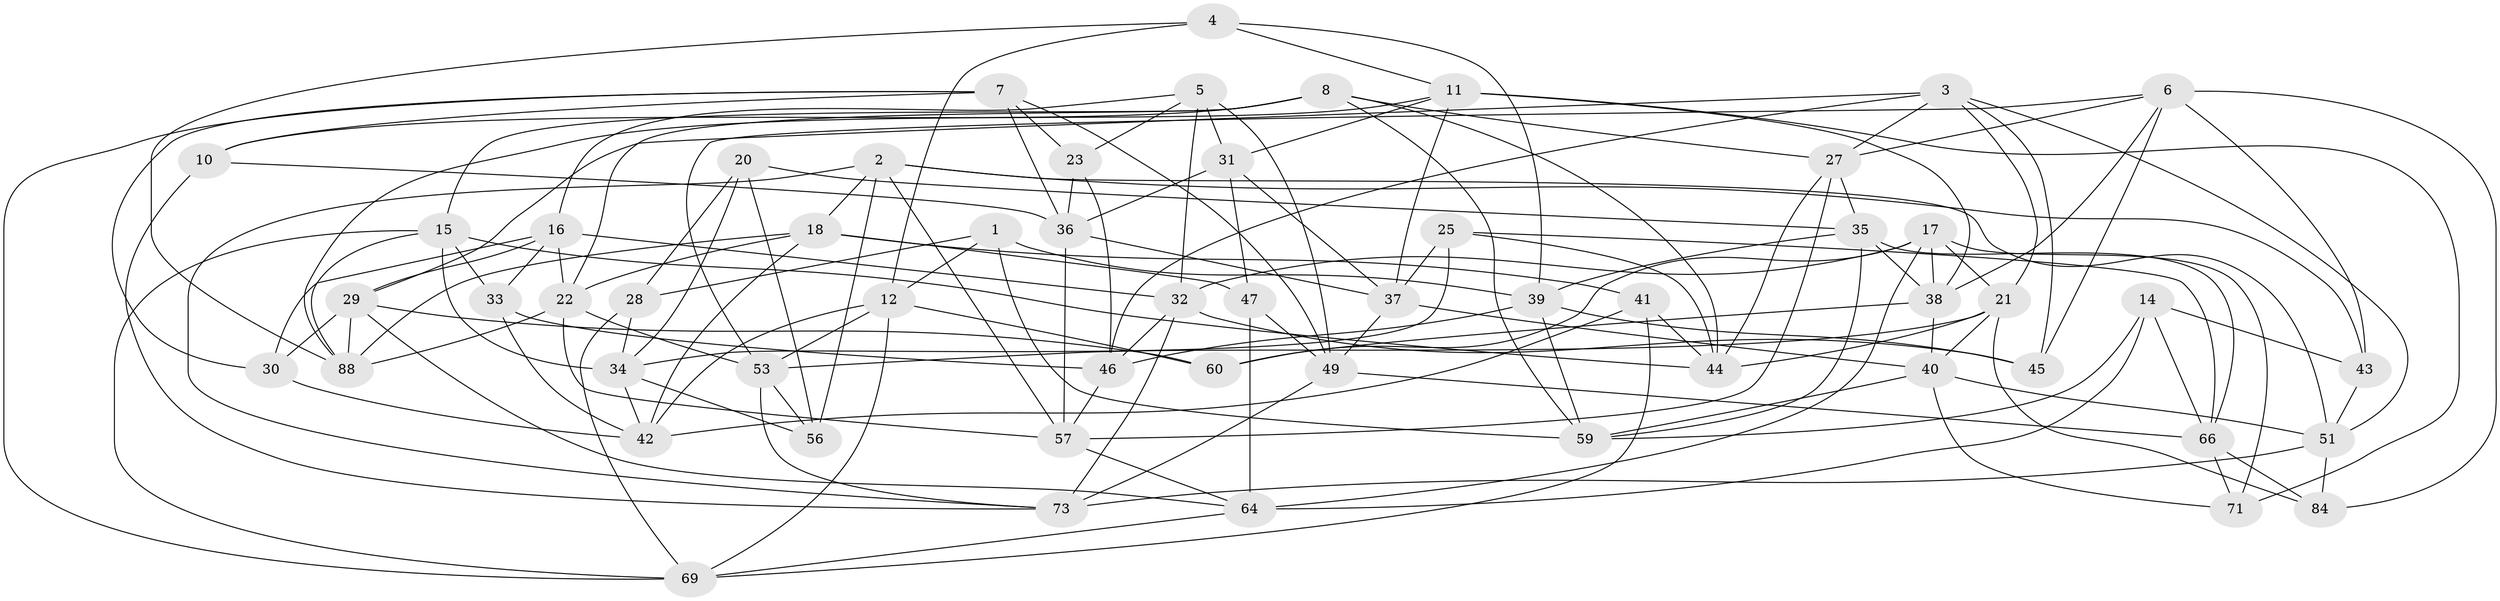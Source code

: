 // Generated by graph-tools (version 1.1) at 2025/52/02/27/25 19:52:33]
// undirected, 56 vertices, 149 edges
graph export_dot {
graph [start="1"]
  node [color=gray90,style=filled];
  1;
  2 [super="+19"];
  3 [super="+75"];
  4;
  5 [super="+9"];
  6 [super="+26"];
  7 [super="+91"];
  8 [super="+55"];
  10;
  11 [super="+13"];
  12 [super="+65"];
  14;
  15 [super="+54"];
  16 [super="+86"];
  17 [super="+93"];
  18 [super="+24"];
  20;
  21 [super="+67"];
  22 [super="+87"];
  23;
  25;
  27 [super="+48"];
  28;
  29 [super="+70"];
  30;
  31 [super="+94"];
  32 [super="+82"];
  33;
  34 [super="+52"];
  35 [super="+62"];
  36 [super="+81"];
  37 [super="+85"];
  38 [super="+79"];
  39 [super="+61"];
  40 [super="+76"];
  41;
  42 [super="+89"];
  43;
  44 [super="+80"];
  45;
  46 [super="+50"];
  47;
  49 [super="+83"];
  51 [super="+78"];
  53 [super="+58"];
  56;
  57 [super="+63"];
  59 [super="+72"];
  60;
  64 [super="+74"];
  66 [super="+68"];
  69 [super="+90"];
  71;
  73 [super="+77"];
  84;
  88 [super="+92"];
  1 -- 59;
  1 -- 28;
  1 -- 12;
  1 -- 39;
  2 -- 51;
  2 -- 73;
  2 -- 43;
  2 -- 57;
  2 -- 56;
  2 -- 18;
  3 -- 27;
  3 -- 46;
  3 -- 45;
  3 -- 21;
  3 -- 29;
  3 -- 51;
  4 -- 39;
  4 -- 88;
  4 -- 11;
  4 -- 12;
  5 -- 32;
  5 -- 31 [weight=2];
  5 -- 16;
  5 -- 49;
  5 -- 23;
  6 -- 45;
  6 -- 38;
  6 -- 53;
  6 -- 43;
  6 -- 84;
  6 -- 27;
  7 -- 10;
  7 -- 49;
  7 -- 69;
  7 -- 36;
  7 -- 30;
  7 -- 23;
  8 -- 59;
  8 -- 44;
  8 -- 10;
  8 -- 15;
  8 -- 22;
  8 -- 27;
  10 -- 73;
  10 -- 36;
  11 -- 71;
  11 -- 37;
  11 -- 31;
  11 -- 88;
  11 -- 38;
  12 -- 60;
  12 -- 42;
  12 -- 69;
  12 -- 53;
  14 -- 43;
  14 -- 66;
  14 -- 59;
  14 -- 64;
  15 -- 33;
  15 -- 34;
  15 -- 44;
  15 -- 69;
  15 -- 88;
  16 -- 33;
  16 -- 32;
  16 -- 30;
  16 -- 22;
  16 -- 29;
  17 -- 71;
  17 -- 64;
  17 -- 21;
  17 -- 60;
  17 -- 38;
  17 -- 32;
  18 -- 41;
  18 -- 42;
  18 -- 22;
  18 -- 88;
  18 -- 47;
  20 -- 56;
  20 -- 35;
  20 -- 34;
  20 -- 28;
  21 -- 84;
  21 -- 40;
  21 -- 44;
  21 -- 53;
  22 -- 88;
  22 -- 57;
  22 -- 53;
  23 -- 36;
  23 -- 46;
  25 -- 34;
  25 -- 66;
  25 -- 37;
  25 -- 44;
  27 -- 44;
  27 -- 35;
  27 -- 57;
  28 -- 69;
  28 -- 34;
  29 -- 64;
  29 -- 60;
  29 -- 88;
  29 -- 30;
  30 -- 42;
  31 -- 37;
  31 -- 47;
  31 -- 36;
  32 -- 46;
  32 -- 73;
  32 -- 45;
  33 -- 42;
  33 -- 46;
  34 -- 56;
  34 -- 42;
  35 -- 66;
  35 -- 59;
  35 -- 38;
  35 -- 39;
  36 -- 57;
  36 -- 37;
  37 -- 40;
  37 -- 49;
  38 -- 40;
  38 -- 60;
  39 -- 46;
  39 -- 59;
  39 -- 45;
  40 -- 59;
  40 -- 71;
  40 -- 51;
  41 -- 42;
  41 -- 69;
  41 -- 44;
  43 -- 51;
  46 -- 57;
  47 -- 49;
  47 -- 64;
  49 -- 73;
  49 -- 66;
  51 -- 73;
  51 -- 84;
  53 -- 73;
  53 -- 56;
  57 -- 64;
  64 -- 69;
  66 -- 84;
  66 -- 71;
}
